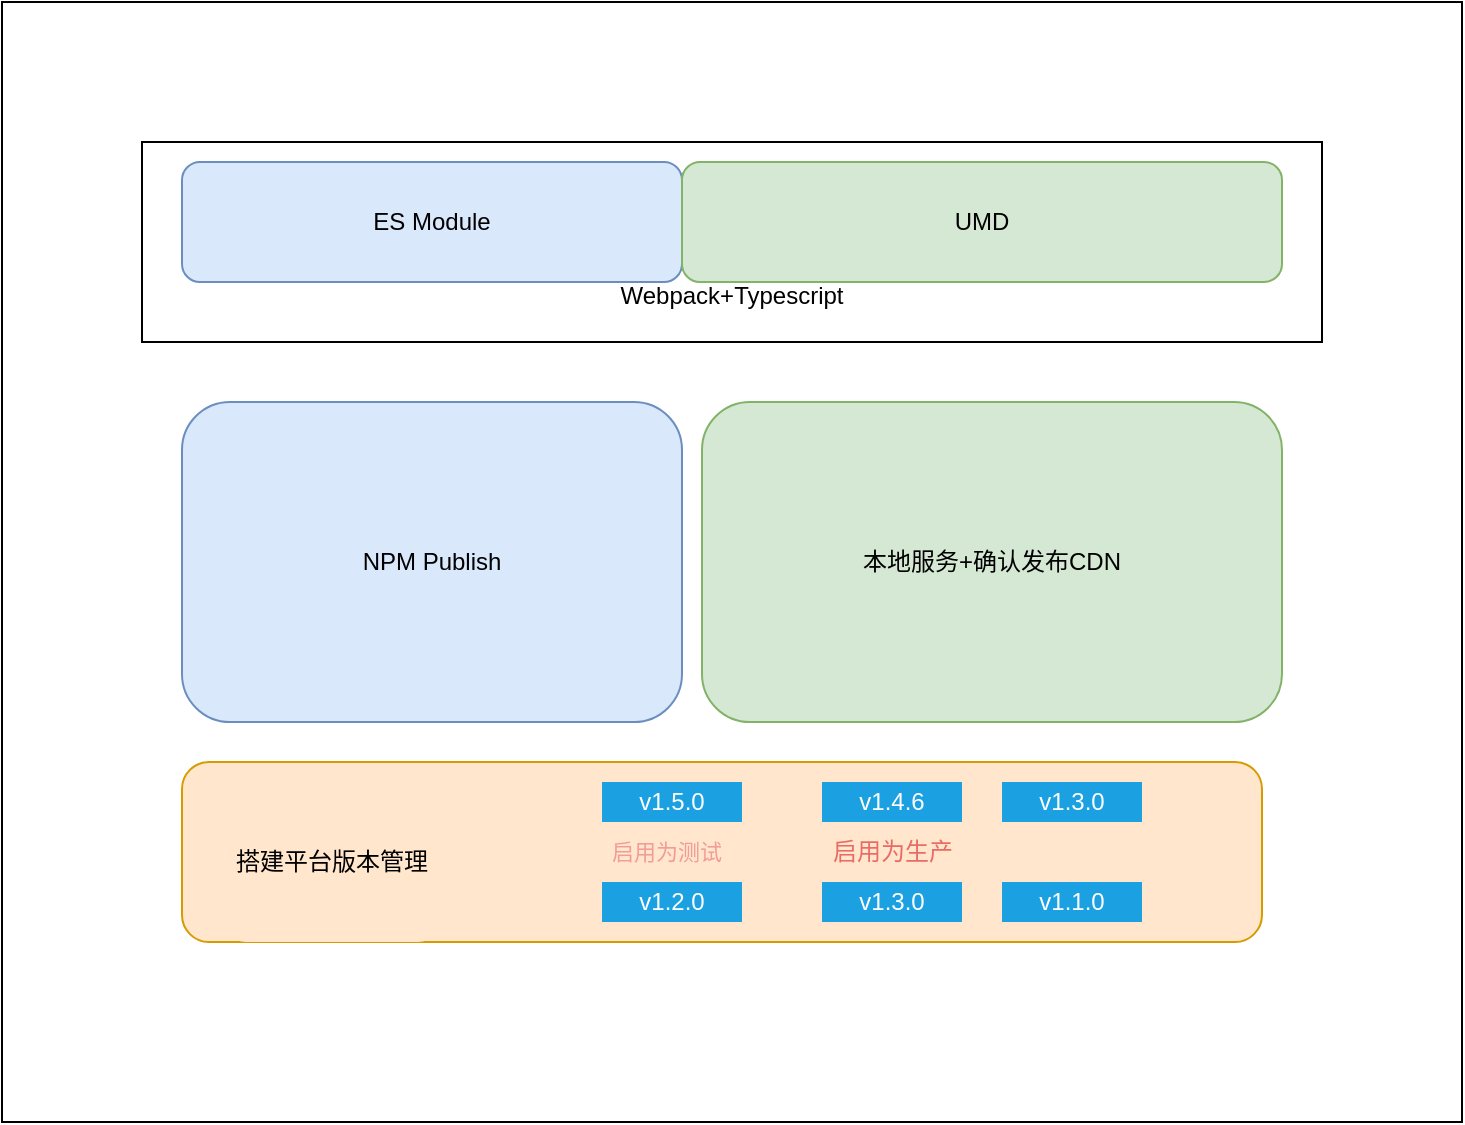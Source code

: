 <mxfile version="20.3.3" type="github">
  <diagram id="cJSKPsWzPktaRWkqyph6" name="第 1 页">
    <mxGraphModel dx="757" dy="414" grid="1" gridSize="10" guides="1" tooltips="1" connect="1" arrows="1" fold="1" page="1" pageScale="1" pageWidth="1200" pageHeight="1600" math="0" shadow="0">
      <root>
        <mxCell id="0" />
        <mxCell id="1" parent="0" />
        <mxCell id="0sCByd0zpsYbylT50Fxj-2" value="" style="rounded=0;whiteSpace=wrap;html=1;strokeColor=default;" vertex="1" parent="1">
          <mxGeometry x="130" y="100" width="730" height="560" as="geometry" />
        </mxCell>
        <mxCell id="0sCByd0zpsYbylT50Fxj-5" value="&lt;p style=&quot;line-height: 2.2;&quot;&gt;&lt;br&gt;&lt;br&gt;Webpack+Typescript&lt;/p&gt;" style="rounded=0;whiteSpace=wrap;html=1;" vertex="1" parent="1">
          <mxGeometry x="200" y="170" width="590" height="100" as="geometry" />
        </mxCell>
        <mxCell id="0sCByd0zpsYbylT50Fxj-6" value="" style="group" vertex="1" connectable="0" parent="1">
          <mxGeometry x="220" y="180" width="550" height="60" as="geometry" />
        </mxCell>
        <mxCell id="0sCByd0zpsYbylT50Fxj-3" value="ES Module" style="rounded=1;whiteSpace=wrap;html=1;fillColor=#dae8fc;strokeColor=#6c8ebf;" vertex="1" parent="0sCByd0zpsYbylT50Fxj-6">
          <mxGeometry width="250" height="60" as="geometry" />
        </mxCell>
        <mxCell id="0sCByd0zpsYbylT50Fxj-4" value="UMD" style="rounded=1;whiteSpace=wrap;html=1;fillColor=#d5e8d4;strokeColor=#82b366;" vertex="1" parent="0sCByd0zpsYbylT50Fxj-6">
          <mxGeometry x="250" width="300" height="60" as="geometry" />
        </mxCell>
        <mxCell id="0sCByd0zpsYbylT50Fxj-8" value="NPM Publish" style="rounded=1;whiteSpace=wrap;html=1;fillColor=#dae8fc;strokeColor=#6c8ebf;" vertex="1" parent="1">
          <mxGeometry x="220" y="300" width="250" height="160" as="geometry" />
        </mxCell>
        <mxCell id="0sCByd0zpsYbylT50Fxj-13" value="本地服务+确认发布CDN" style="rounded=1;whiteSpace=wrap;html=1;fillColor=#d5e8d4;strokeColor=#82b366;" vertex="1" parent="1">
          <mxGeometry x="480" y="300" width="290" height="160" as="geometry" />
        </mxCell>
        <mxCell id="0sCByd0zpsYbylT50Fxj-15" value="" style="rounded=1;whiteSpace=wrap;html=1;" vertex="1" parent="1">
          <mxGeometry x="550" y="480" width="120" height="60" as="geometry" />
        </mxCell>
        <mxCell id="0sCByd0zpsYbylT50Fxj-16" value="" style="rounded=1;whiteSpace=wrap;html=1;fillColor=#ffe6cc;strokeColor=#d79b00;" vertex="1" parent="1">
          <mxGeometry x="220" y="480" width="540" height="90" as="geometry" />
        </mxCell>
        <mxCell id="0sCByd0zpsYbylT50Fxj-14" value="搭建平台版本管理" style="rounded=1;whiteSpace=wrap;html=1;fillColor=#ffe6cc;strokeColor=none;" vertex="1" parent="1">
          <mxGeometry x="240" y="490" width="110" height="80" as="geometry" />
        </mxCell>
        <mxCell id="0sCByd0zpsYbylT50Fxj-17" value="v1.5.0" style="rounded=0;whiteSpace=wrap;html=1;strokeColor=none;fillColor=#1ba1e2;fontColor=#ffffff;" vertex="1" parent="1">
          <mxGeometry x="430" y="490" width="70" height="20" as="geometry" />
        </mxCell>
        <mxCell id="0sCByd0zpsYbylT50Fxj-18" value="v1.3.0" style="rounded=0;whiteSpace=wrap;html=1;strokeColor=none;fillColor=#1ba1e2;fontColor=#ffffff;" vertex="1" parent="1">
          <mxGeometry x="630" y="490" width="70" height="20" as="geometry" />
        </mxCell>
        <mxCell id="0sCByd0zpsYbylT50Fxj-19" value="v1.4.6" style="rounded=0;whiteSpace=wrap;html=1;strokeColor=none;fillColor=#1ba1e2;fontColor=#ffffff;" vertex="1" parent="1">
          <mxGeometry x="540" y="490" width="70" height="20" as="geometry" />
        </mxCell>
        <mxCell id="0sCByd0zpsYbylT50Fxj-20" value="v1.1.0" style="rounded=0;whiteSpace=wrap;html=1;strokeColor=none;fillColor=#1ba1e2;fontColor=#ffffff;" vertex="1" parent="1">
          <mxGeometry x="630" y="540" width="70" height="20" as="geometry" />
        </mxCell>
        <mxCell id="0sCByd0zpsYbylT50Fxj-21" value="v1.3.0" style="rounded=0;whiteSpace=wrap;html=1;strokeColor=none;fillColor=#1ba1e2;fontColor=#ffffff;" vertex="1" parent="1">
          <mxGeometry x="540" y="540" width="70" height="20" as="geometry" />
        </mxCell>
        <mxCell id="0sCByd0zpsYbylT50Fxj-22" value="v1.2.0" style="rounded=0;whiteSpace=wrap;html=1;strokeColor=none;fillColor=#1ba1e2;fontColor=#ffffff;" vertex="1" parent="1">
          <mxGeometry x="430" y="540" width="70" height="20" as="geometry" />
        </mxCell>
        <mxCell id="0sCByd0zpsYbylT50Fxj-23" value="&lt;font style=&quot;font-size: 11px;&quot; color=&quot;#f19c99&quot;&gt;启用为测试&lt;/font&gt;" style="text;html=1;strokeColor=none;fillColor=none;align=center;verticalAlign=middle;whiteSpace=wrap;rounded=0;" vertex="1" parent="1">
          <mxGeometry x="430" y="510" width="65" height="30" as="geometry" />
        </mxCell>
        <mxCell id="0sCByd0zpsYbylT50Fxj-24" value="&lt;font color=&quot;#ea6b66&quot;&gt;启用为生产&lt;/font&gt;" style="text;html=1;strokeColor=none;fillColor=none;align=center;verticalAlign=middle;whiteSpace=wrap;rounded=0;" vertex="1" parent="1">
          <mxGeometry x="542.5" y="510" width="65" height="30" as="geometry" />
        </mxCell>
      </root>
    </mxGraphModel>
  </diagram>
</mxfile>
